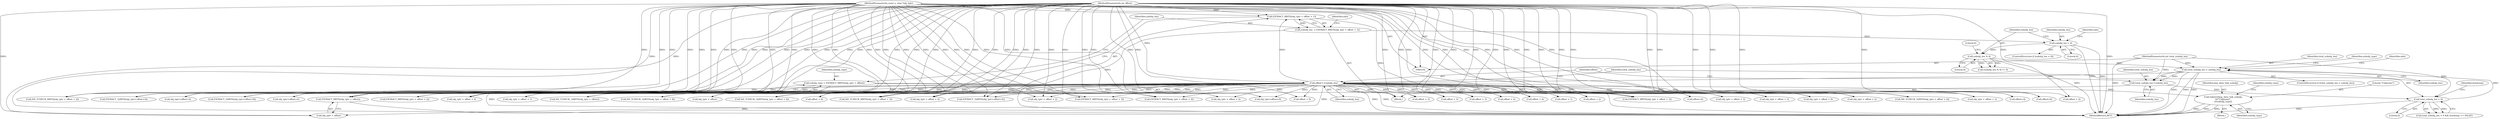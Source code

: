 digraph "0_tcpdump_0b661e0aa61850234b64394585cf577aac570bf4_0@integer" {
"1000128" [label="(Call,subobj_type = EXTRACT_8BITS(obj_tptr + offset))"];
"1000130" [label="(Call,EXTRACT_8BITS(obj_tptr + offset))"];
"1000104" [label="(MethodParameterIn,const u_char *obj_tptr)"];
"1000106" [label="(MethodParameterIn,int offset)"];
"1000329" [label="(Call,offset+=subobj_len)"];
"1000178" [label="(Call,total_subobj_len < subobj_len)"];
"1000117" [label="(Call,total_subobj_len > 0)"];
"1000326" [label="(Call,total_subobj_len-=subobj_len)"];
"1000105" [label="(MethodParameterIn,int total_subobj_len)"];
"1000167" [label="(Call,subobj_len % 4)"];
"1000156" [label="(Call,subobj_len < 4)"];
"1000134" [label="(Call,subobj_len  = EXTRACT_8BITS(obj_tptr + offset + 1))"];
"1000136" [label="(Call,EXTRACT_8BITS(obj_tptr + offset + 1))"];
"1000148" [label="(Call,tok2str(lmp_data_link_subobj,\n\t\t\t\"Unknown\",\n\t\t\tsubobj_type))"];
"1000246" [label="(Call,obj_tptr + offset + 4)"];
"1000180" [label="(Identifier,subobj_len)"];
"1000105" [label="(MethodParameterIn,int total_subobj_len)"];
"1000314" [label="(Call,EXTRACT_32BITS(obj_tptr+offset+4))"];
"1000330" [label="(Identifier,offset)"];
"1000153" [label="(Identifier,subobj_type)"];
"1000123" [label="(Block,)"];
"1000155" [label="(ControlStructure,if (subobj_len < 4))"];
"1000177" [label="(ControlStructure,if (total_subobj_len < subobj_len))"];
"1000258" [label="(Call,offset+4)"];
"1000150" [label="(Literal,\"Unknown\")"];
"1000317" [label="(Call,offset+4)"];
"1000192" [label="(Call,obj_tptr + offset + 2)"];
"1000239" [label="(Call,EXTRACT_8BITS(obj_tptr + offset + 3))"];
"1000169" [label="(Literal,4)"];
"1000106" [label="(MethodParameterIn,int offset)"];
"1000331" [label="(Identifier,subobj_len)"];
"1000276" [label="(Call,offset + 8)"];
"1000104" [label="(MethodParameterIn,const u_char *obj_tptr)"];
"1000212" [label="(Call,EXTRACT_8BITS(obj_tptr + offset + 2))"];
"1000236" [label="(Call,offset + 3)"];
"1000328" [label="(Identifier,subobj_len)"];
"1000166" [label="(Call,(subobj_len % 4) != 0)"];
"1000121" [label="(Identifier,hexdump)"];
"1000213" [label="(Call,obj_tptr + offset + 2)"];
"1000194" [label="(Call,offset + 2)"];
"1000162" [label="(Identifier,ndo)"];
"1000156" [label="(Call,subobj_len < 4)"];
"1000242" [label="(Call,offset + 3)"];
"1000118" [label="(Identifier,total_subobj_len)"];
"1000135" [label="(Identifier,subobj_len)"];
"1000129" [label="(Identifier,subobj_type)"];
"1000284" [label="(Call,obj_tptr+offset+8)"];
"1000233" [label="(Call,EXTRACT_8BITS(obj_tptr + offset + 3))"];
"1000219" [label="(Call,obj_tptr + offset + 3)"];
"1000147" [label="(Block,)"];
"1000209" [label="(Call,offset + 2)"];
"1000240" [label="(Call,obj_tptr + offset + 3)"];
"1000274" [label="(Call,obj_tptr + offset + 8)"];
"1000134" [label="(Call,subobj_len  = EXTRACT_8BITS(obj_tptr + offset + 1))"];
"1000128" [label="(Call,subobj_type = EXTRACT_8BITS(obj_tptr + offset))"];
"1000207" [label="(Call,obj_tptr + offset + 2)"];
"1000303" [label="(Call,ND_TCHECK_32BITS(obj_tptr + offset + 4))"];
"1000158" [label="(Literal,4)"];
"1000116" [label="(Call,total_subobj_len > 0 && hexdump == FALSE)"];
"1000137" [label="(Call,obj_tptr + offset + 1)"];
"1000234" [label="(Call,obj_tptr + offset + 3)"];
"1000191" [label="(Call,ND_TCHECK_8BITS(obj_tptr + offset + 2))"];
"1000255" [label="(Call,EXTRACT_32BITS(obj_tptr+offset+4))"];
"1000256" [label="(Call,obj_tptr+offset+4)"];
"1000188" [label="(Identifier,subobj_type)"];
"1000327" [label="(Identifier,total_subobj_len)"];
"1000117" [label="(Call,total_subobj_len > 0)"];
"1000283" [label="(Call,EXTRACT_32BITS(obj_tptr+offset+8))"];
"1000119" [label="(Literal,0)"];
"1000315" [label="(Call,obj_tptr+offset+4)"];
"1000170" [label="(Literal,0)"];
"1000151" [label="(Identifier,subobj_type)"];
"1000206" [label="(Call,EXTRACT_8BITS(obj_tptr + offset + 2))"];
"1000149" [label="(Identifier,lmp_data_link_subobj)"];
"1000326" [label="(Call,total_subobj_len-=subobj_len)"];
"1000304" [label="(Call,obj_tptr + offset + 4)"];
"1000329" [label="(Call,offset+=subobj_len)"];
"1000167" [label="(Call,subobj_len % 4)"];
"1000248" [label="(Call,offset + 4)"];
"1000148" [label="(Call,tok2str(lmp_data_link_subobj,\n\t\t\t\"Unknown\",\n\t\t\tsubobj_type))"];
"1000286" [label="(Call,offset+8)"];
"1000338" [label="(MethodReturn,RET)"];
"1000124" [label="(Call,ND_TCHECK_16BITS(obj_tptr + offset))"];
"1000144" [label="(Identifier,ndo)"];
"1000157" [label="(Identifier,subobj_len)"];
"1000168" [label="(Identifier,subobj_len)"];
"1000273" [label="(Call,ND_TCHECK_32BITS(obj_tptr + offset + 8))"];
"1000136" [label="(Call,EXTRACT_8BITS(obj_tptr + offset + 1))"];
"1000131" [label="(Call,obj_tptr + offset)"];
"1000221" [label="(Call,offset + 3)"];
"1000184" [label="(Identifier,ndo)"];
"1000178" [label="(Call,total_subobj_len < subobj_len)"];
"1000125" [label="(Call,obj_tptr + offset)"];
"1000306" [label="(Call,offset + 4)"];
"1000139" [label="(Call,offset + 1)"];
"1000130" [label="(Call,EXTRACT_8BITS(obj_tptr + offset))"];
"1000245" [label="(Call,ND_TCHECK_32BITS(obj_tptr + offset + 4))"];
"1000218" [label="(Call,ND_TCHECK_8BITS(obj_tptr + offset + 3))"];
"1000179" [label="(Identifier,total_subobj_len)"];
"1000215" [label="(Call,offset + 2)"];
"1000128" -> "1000123"  [label="AST: "];
"1000128" -> "1000130"  [label="CFG: "];
"1000129" -> "1000128"  [label="AST: "];
"1000130" -> "1000128"  [label="AST: "];
"1000135" -> "1000128"  [label="CFG: "];
"1000128" -> "1000338"  [label="DDG: "];
"1000130" -> "1000128"  [label="DDG: "];
"1000128" -> "1000148"  [label="DDG: "];
"1000130" -> "1000131"  [label="CFG: "];
"1000131" -> "1000130"  [label="AST: "];
"1000130" -> "1000338"  [label="DDG: "];
"1000104" -> "1000130"  [label="DDG: "];
"1000106" -> "1000130"  [label="DDG: "];
"1000329" -> "1000130"  [label="DDG: "];
"1000104" -> "1000102"  [label="AST: "];
"1000104" -> "1000338"  [label="DDG: "];
"1000104" -> "1000124"  [label="DDG: "];
"1000104" -> "1000125"  [label="DDG: "];
"1000104" -> "1000131"  [label="DDG: "];
"1000104" -> "1000136"  [label="DDG: "];
"1000104" -> "1000137"  [label="DDG: "];
"1000104" -> "1000191"  [label="DDG: "];
"1000104" -> "1000192"  [label="DDG: "];
"1000104" -> "1000206"  [label="DDG: "];
"1000104" -> "1000207"  [label="DDG: "];
"1000104" -> "1000212"  [label="DDG: "];
"1000104" -> "1000213"  [label="DDG: "];
"1000104" -> "1000218"  [label="DDG: "];
"1000104" -> "1000219"  [label="DDG: "];
"1000104" -> "1000233"  [label="DDG: "];
"1000104" -> "1000234"  [label="DDG: "];
"1000104" -> "1000239"  [label="DDG: "];
"1000104" -> "1000240"  [label="DDG: "];
"1000104" -> "1000245"  [label="DDG: "];
"1000104" -> "1000246"  [label="DDG: "];
"1000104" -> "1000255"  [label="DDG: "];
"1000104" -> "1000256"  [label="DDG: "];
"1000104" -> "1000273"  [label="DDG: "];
"1000104" -> "1000274"  [label="DDG: "];
"1000104" -> "1000283"  [label="DDG: "];
"1000104" -> "1000284"  [label="DDG: "];
"1000104" -> "1000303"  [label="DDG: "];
"1000104" -> "1000304"  [label="DDG: "];
"1000104" -> "1000314"  [label="DDG: "];
"1000104" -> "1000315"  [label="DDG: "];
"1000106" -> "1000102"  [label="AST: "];
"1000106" -> "1000338"  [label="DDG: "];
"1000106" -> "1000124"  [label="DDG: "];
"1000106" -> "1000125"  [label="DDG: "];
"1000106" -> "1000131"  [label="DDG: "];
"1000106" -> "1000136"  [label="DDG: "];
"1000106" -> "1000137"  [label="DDG: "];
"1000106" -> "1000139"  [label="DDG: "];
"1000106" -> "1000191"  [label="DDG: "];
"1000106" -> "1000192"  [label="DDG: "];
"1000106" -> "1000194"  [label="DDG: "];
"1000106" -> "1000206"  [label="DDG: "];
"1000106" -> "1000207"  [label="DDG: "];
"1000106" -> "1000209"  [label="DDG: "];
"1000106" -> "1000212"  [label="DDG: "];
"1000106" -> "1000213"  [label="DDG: "];
"1000106" -> "1000215"  [label="DDG: "];
"1000106" -> "1000218"  [label="DDG: "];
"1000106" -> "1000219"  [label="DDG: "];
"1000106" -> "1000221"  [label="DDG: "];
"1000106" -> "1000233"  [label="DDG: "];
"1000106" -> "1000234"  [label="DDG: "];
"1000106" -> "1000236"  [label="DDG: "];
"1000106" -> "1000239"  [label="DDG: "];
"1000106" -> "1000240"  [label="DDG: "];
"1000106" -> "1000242"  [label="DDG: "];
"1000106" -> "1000245"  [label="DDG: "];
"1000106" -> "1000246"  [label="DDG: "];
"1000106" -> "1000248"  [label="DDG: "];
"1000106" -> "1000255"  [label="DDG: "];
"1000106" -> "1000256"  [label="DDG: "];
"1000106" -> "1000258"  [label="DDG: "];
"1000106" -> "1000273"  [label="DDG: "];
"1000106" -> "1000274"  [label="DDG: "];
"1000106" -> "1000276"  [label="DDG: "];
"1000106" -> "1000283"  [label="DDG: "];
"1000106" -> "1000284"  [label="DDG: "];
"1000106" -> "1000286"  [label="DDG: "];
"1000106" -> "1000303"  [label="DDG: "];
"1000106" -> "1000304"  [label="DDG: "];
"1000106" -> "1000306"  [label="DDG: "];
"1000106" -> "1000314"  [label="DDG: "];
"1000106" -> "1000315"  [label="DDG: "];
"1000106" -> "1000317"  [label="DDG: "];
"1000106" -> "1000329"  [label="DDG: "];
"1000329" -> "1000123"  [label="AST: "];
"1000329" -> "1000331"  [label="CFG: "];
"1000330" -> "1000329"  [label="AST: "];
"1000331" -> "1000329"  [label="AST: "];
"1000118" -> "1000329"  [label="CFG: "];
"1000329" -> "1000338"  [label="DDG: "];
"1000329" -> "1000338"  [label="DDG: "];
"1000329" -> "1000124"  [label="DDG: "];
"1000329" -> "1000125"  [label="DDG: "];
"1000329" -> "1000131"  [label="DDG: "];
"1000329" -> "1000136"  [label="DDG: "];
"1000329" -> "1000137"  [label="DDG: "];
"1000329" -> "1000139"  [label="DDG: "];
"1000329" -> "1000191"  [label="DDG: "];
"1000329" -> "1000192"  [label="DDG: "];
"1000329" -> "1000194"  [label="DDG: "];
"1000329" -> "1000206"  [label="DDG: "];
"1000329" -> "1000207"  [label="DDG: "];
"1000329" -> "1000209"  [label="DDG: "];
"1000329" -> "1000212"  [label="DDG: "];
"1000329" -> "1000213"  [label="DDG: "];
"1000329" -> "1000215"  [label="DDG: "];
"1000329" -> "1000218"  [label="DDG: "];
"1000329" -> "1000219"  [label="DDG: "];
"1000329" -> "1000221"  [label="DDG: "];
"1000329" -> "1000233"  [label="DDG: "];
"1000329" -> "1000234"  [label="DDG: "];
"1000329" -> "1000236"  [label="DDG: "];
"1000329" -> "1000239"  [label="DDG: "];
"1000329" -> "1000240"  [label="DDG: "];
"1000329" -> "1000242"  [label="DDG: "];
"1000329" -> "1000245"  [label="DDG: "];
"1000329" -> "1000246"  [label="DDG: "];
"1000329" -> "1000248"  [label="DDG: "];
"1000329" -> "1000255"  [label="DDG: "];
"1000329" -> "1000256"  [label="DDG: "];
"1000329" -> "1000258"  [label="DDG: "];
"1000329" -> "1000273"  [label="DDG: "];
"1000329" -> "1000274"  [label="DDG: "];
"1000329" -> "1000276"  [label="DDG: "];
"1000329" -> "1000283"  [label="DDG: "];
"1000329" -> "1000284"  [label="DDG: "];
"1000329" -> "1000286"  [label="DDG: "];
"1000329" -> "1000303"  [label="DDG: "];
"1000329" -> "1000304"  [label="DDG: "];
"1000329" -> "1000306"  [label="DDG: "];
"1000329" -> "1000314"  [label="DDG: "];
"1000329" -> "1000315"  [label="DDG: "];
"1000329" -> "1000317"  [label="DDG: "];
"1000178" -> "1000329"  [label="DDG: "];
"1000178" -> "1000177"  [label="AST: "];
"1000178" -> "1000180"  [label="CFG: "];
"1000179" -> "1000178"  [label="AST: "];
"1000180" -> "1000178"  [label="AST: "];
"1000184" -> "1000178"  [label="CFG: "];
"1000188" -> "1000178"  [label="CFG: "];
"1000178" -> "1000338"  [label="DDG: "];
"1000178" -> "1000338"  [label="DDG: "];
"1000178" -> "1000338"  [label="DDG: "];
"1000117" -> "1000178"  [label="DDG: "];
"1000105" -> "1000178"  [label="DDG: "];
"1000167" -> "1000178"  [label="DDG: "];
"1000178" -> "1000326"  [label="DDG: "];
"1000178" -> "1000326"  [label="DDG: "];
"1000117" -> "1000116"  [label="AST: "];
"1000117" -> "1000119"  [label="CFG: "];
"1000118" -> "1000117"  [label="AST: "];
"1000119" -> "1000117"  [label="AST: "];
"1000121" -> "1000117"  [label="CFG: "];
"1000116" -> "1000117"  [label="CFG: "];
"1000117" -> "1000338"  [label="DDG: "];
"1000117" -> "1000116"  [label="DDG: "];
"1000117" -> "1000116"  [label="DDG: "];
"1000326" -> "1000117"  [label="DDG: "];
"1000105" -> "1000117"  [label="DDG: "];
"1000326" -> "1000123"  [label="AST: "];
"1000326" -> "1000328"  [label="CFG: "];
"1000327" -> "1000326"  [label="AST: "];
"1000328" -> "1000326"  [label="AST: "];
"1000330" -> "1000326"  [label="CFG: "];
"1000105" -> "1000326"  [label="DDG: "];
"1000105" -> "1000102"  [label="AST: "];
"1000105" -> "1000338"  [label="DDG: "];
"1000167" -> "1000166"  [label="AST: "];
"1000167" -> "1000169"  [label="CFG: "];
"1000168" -> "1000167"  [label="AST: "];
"1000169" -> "1000167"  [label="AST: "];
"1000170" -> "1000167"  [label="CFG: "];
"1000167" -> "1000338"  [label="DDG: "];
"1000167" -> "1000166"  [label="DDG: "];
"1000167" -> "1000166"  [label="DDG: "];
"1000156" -> "1000167"  [label="DDG: "];
"1000156" -> "1000155"  [label="AST: "];
"1000156" -> "1000158"  [label="CFG: "];
"1000157" -> "1000156"  [label="AST: "];
"1000158" -> "1000156"  [label="AST: "];
"1000162" -> "1000156"  [label="CFG: "];
"1000168" -> "1000156"  [label="CFG: "];
"1000156" -> "1000338"  [label="DDG: "];
"1000156" -> "1000338"  [label="DDG: "];
"1000134" -> "1000156"  [label="DDG: "];
"1000134" -> "1000123"  [label="AST: "];
"1000134" -> "1000136"  [label="CFG: "];
"1000135" -> "1000134"  [label="AST: "];
"1000136" -> "1000134"  [label="AST: "];
"1000144" -> "1000134"  [label="CFG: "];
"1000134" -> "1000338"  [label="DDG: "];
"1000136" -> "1000134"  [label="DDG: "];
"1000136" -> "1000137"  [label="CFG: "];
"1000137" -> "1000136"  [label="AST: "];
"1000136" -> "1000338"  [label="DDG: "];
"1000148" -> "1000147"  [label="AST: "];
"1000148" -> "1000151"  [label="CFG: "];
"1000149" -> "1000148"  [label="AST: "];
"1000150" -> "1000148"  [label="AST: "];
"1000151" -> "1000148"  [label="AST: "];
"1000153" -> "1000148"  [label="CFG: "];
"1000148" -> "1000338"  [label="DDG: "];
"1000148" -> "1000338"  [label="DDG: "];
"1000148" -> "1000338"  [label="DDG: "];
}
